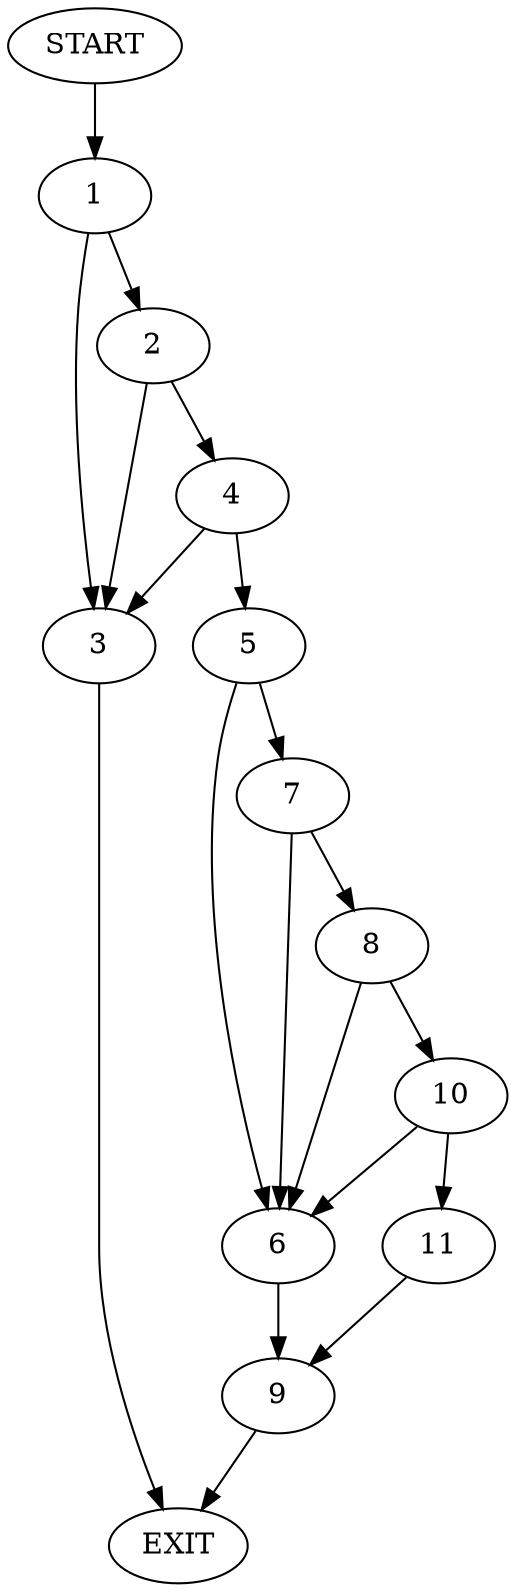 digraph {
0 [label="START"]
12 [label="EXIT"]
0 -> 1
1 -> 2
1 -> 3
3 -> 12
2 -> 3
2 -> 4
4 -> 5
4 -> 3
5 -> 6
5 -> 7
7 -> 6
7 -> 8
6 -> 9
8 -> 10
8 -> 6
10 -> 11
10 -> 6
11 -> 9
9 -> 12
}
